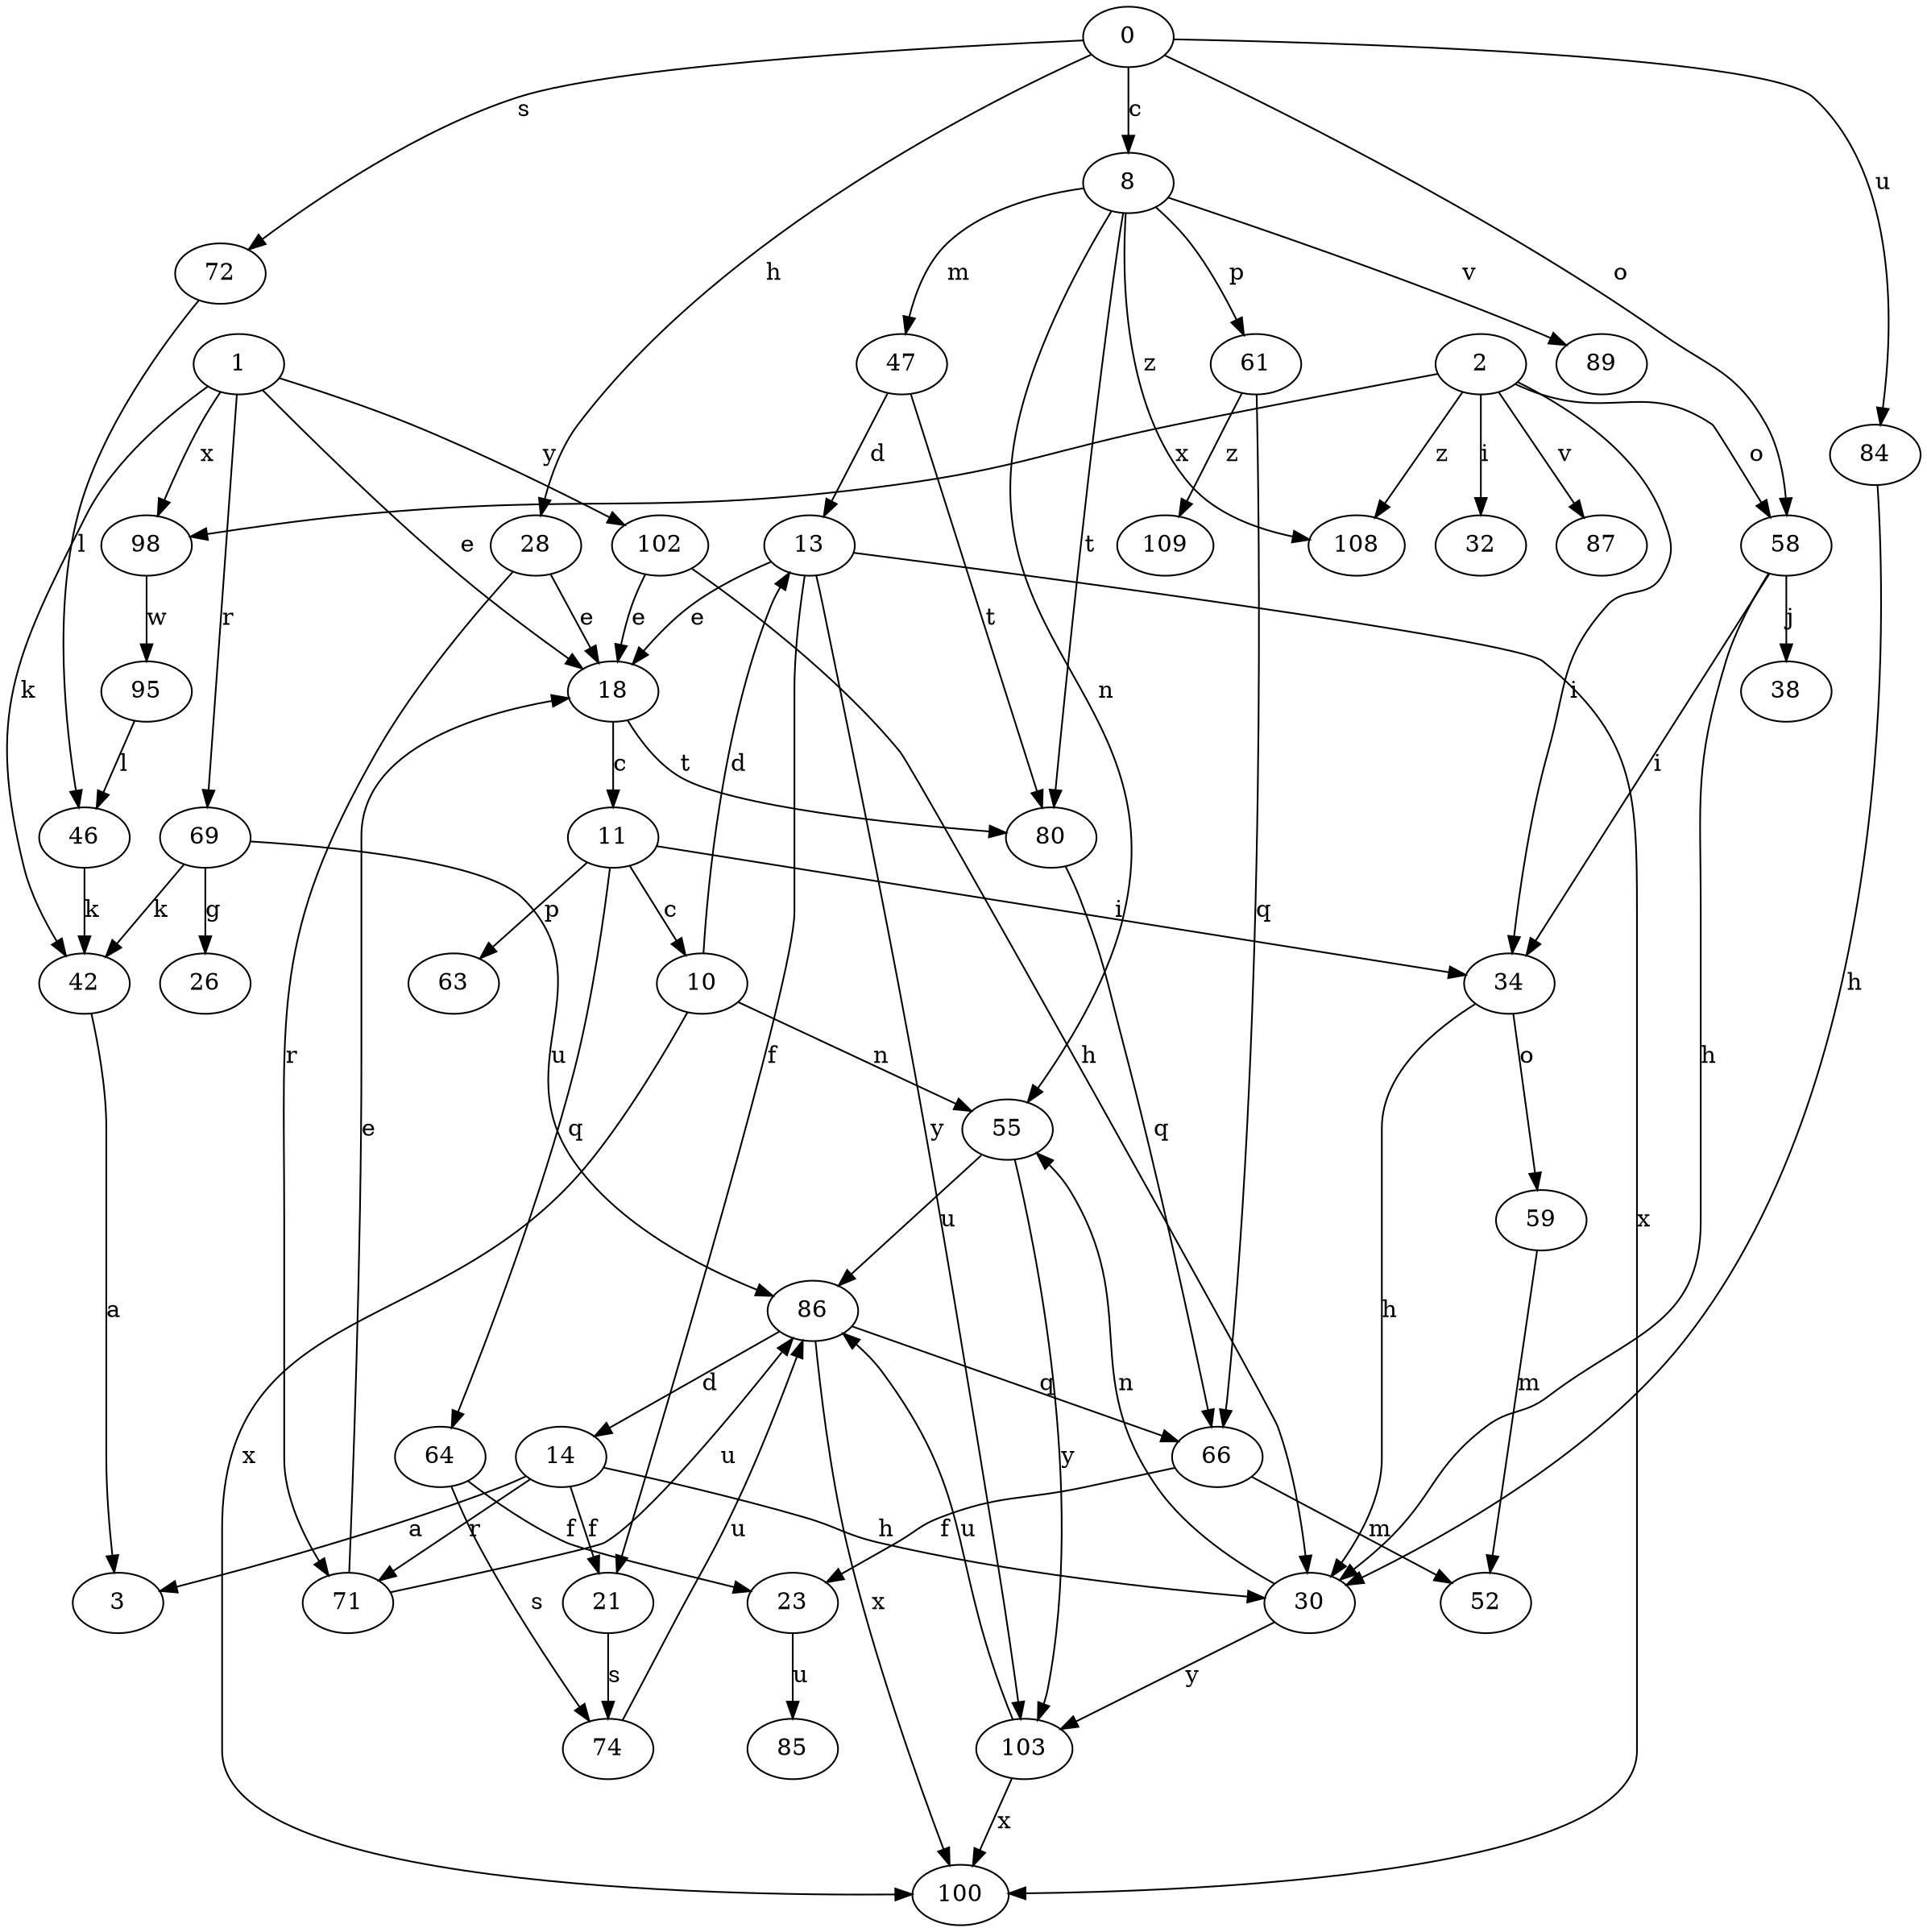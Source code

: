 strict digraph  {
0;
1;
2;
3;
8;
10;
11;
13;
14;
18;
21;
23;
26;
28;
30;
32;
34;
38;
42;
46;
47;
52;
55;
58;
59;
61;
63;
64;
66;
69;
71;
72;
74;
80;
84;
85;
86;
87;
89;
95;
98;
100;
102;
103;
108;
109;
0 -> 8  [label=c];
0 -> 28  [label=h];
0 -> 58  [label=o];
0 -> 72  [label=s];
0 -> 84  [label=u];
1 -> 18  [label=e];
1 -> 42  [label=k];
1 -> 69  [label=r];
1 -> 98  [label=x];
1 -> 102  [label=y];
2 -> 32  [label=i];
2 -> 34  [label=i];
2 -> 58  [label=o];
2 -> 87  [label=v];
2 -> 98  [label=x];
2 -> 108  [label=z];
8 -> 47  [label=m];
8 -> 55  [label=n];
8 -> 61  [label=p];
8 -> 80  [label=t];
8 -> 89  [label=v];
8 -> 108  [label=z];
10 -> 13  [label=d];
10 -> 55  [label=n];
10 -> 100  [label=x];
11 -> 10  [label=c];
11 -> 34  [label=i];
11 -> 63  [label=p];
11 -> 64  [label=q];
13 -> 18  [label=e];
13 -> 21  [label=f];
13 -> 100  [label=x];
13 -> 103  [label=y];
14 -> 3  [label=a];
14 -> 21  [label=f];
14 -> 30  [label=h];
14 -> 71  [label=r];
18 -> 11  [label=c];
18 -> 80  [label=t];
21 -> 74  [label=s];
23 -> 85  [label=u];
28 -> 18  [label=e];
28 -> 71  [label=r];
30 -> 55  [label=n];
30 -> 103  [label=y];
34 -> 30  [label=h];
34 -> 59  [label=o];
42 -> 3  [label=a];
46 -> 42  [label=k];
47 -> 13  [label=d];
47 -> 80  [label=t];
55 -> 86  [label=u];
55 -> 103  [label=y];
58 -> 30  [label=h];
58 -> 34  [label=i];
58 -> 38  [label=j];
59 -> 52  [label=m];
61 -> 66  [label=q];
61 -> 109  [label=z];
64 -> 23  [label=f];
64 -> 74  [label=s];
66 -> 23  [label=f];
66 -> 52  [label=m];
69 -> 26  [label=g];
69 -> 42  [label=k];
69 -> 86  [label=u];
71 -> 18  [label=e];
71 -> 86  [label=u];
72 -> 46  [label=l];
74 -> 86  [label=u];
80 -> 66  [label=q];
84 -> 30  [label=h];
86 -> 14  [label=d];
86 -> 66  [label=q];
86 -> 100  [label=x];
95 -> 46  [label=l];
98 -> 95  [label=w];
102 -> 18  [label=e];
102 -> 30  [label=h];
103 -> 86  [label=u];
103 -> 100  [label=x];
}

